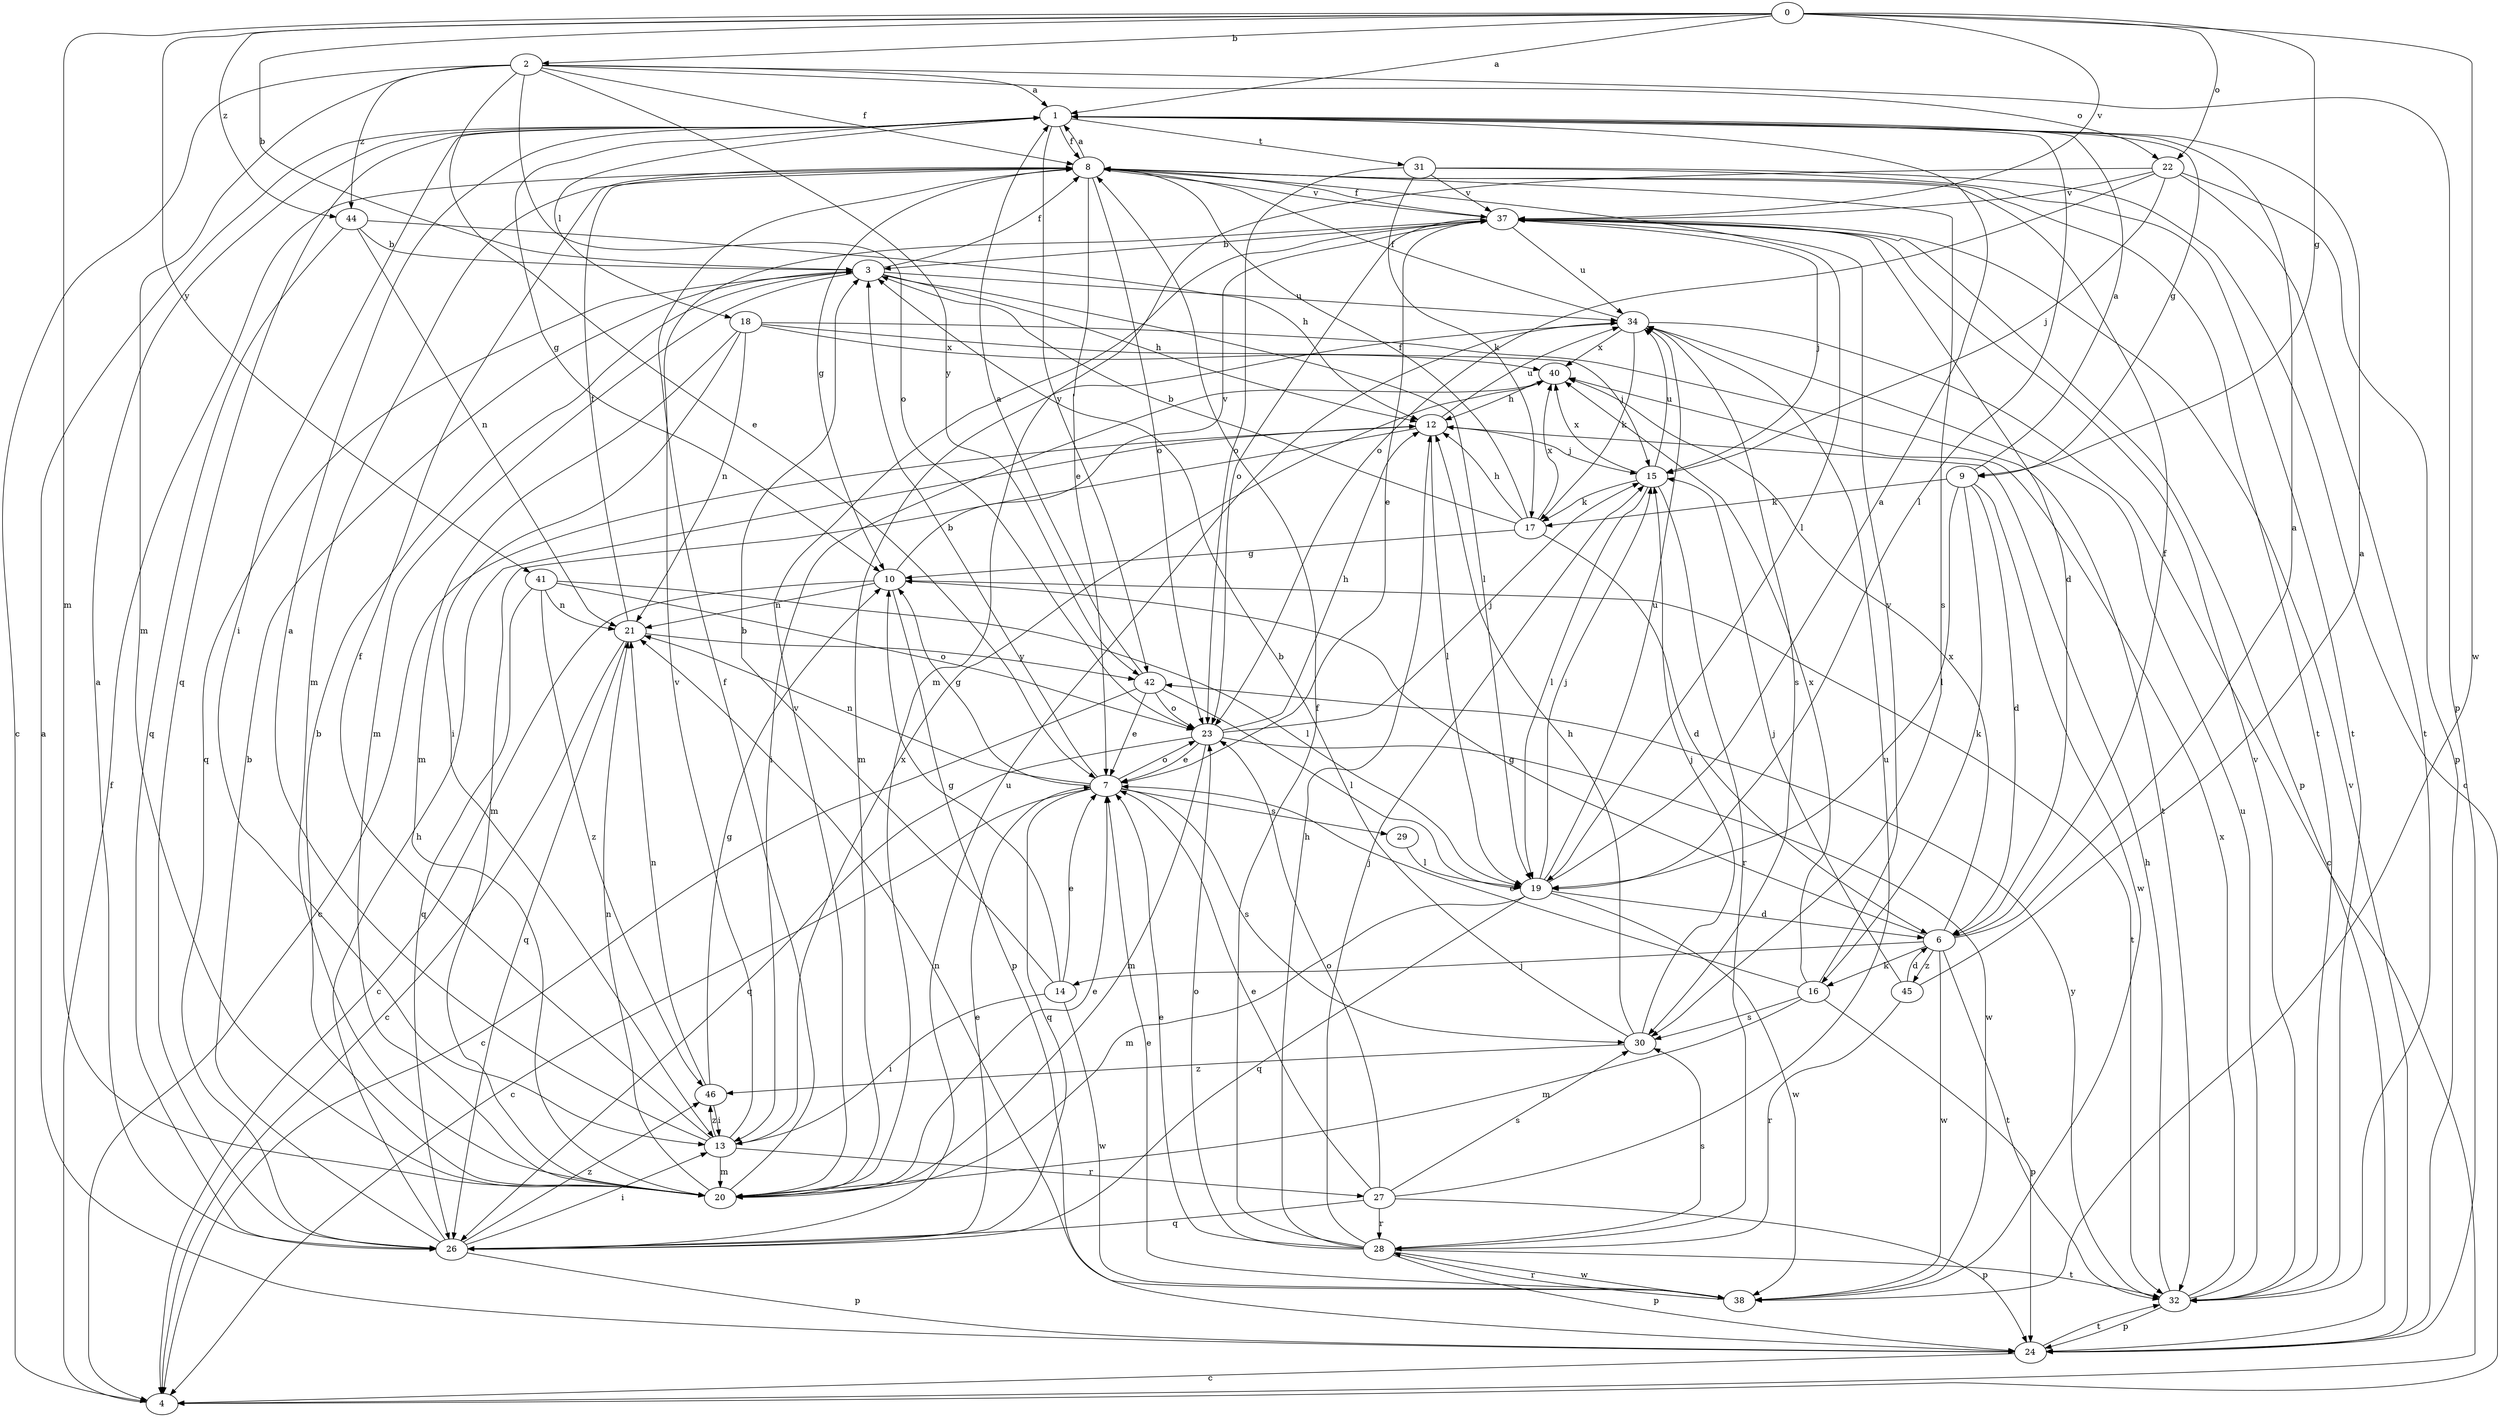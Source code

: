 strict digraph  {
0;
1;
2;
3;
4;
6;
7;
8;
9;
10;
12;
13;
14;
15;
16;
17;
18;
19;
20;
21;
22;
23;
24;
26;
27;
28;
29;
30;
31;
32;
34;
37;
38;
40;
41;
42;
44;
45;
46;
0 -> 1  [label=a];
0 -> 2  [label=b];
0 -> 3  [label=b];
0 -> 9  [label=g];
0 -> 20  [label=m];
0 -> 22  [label=o];
0 -> 37  [label=v];
0 -> 38  [label=w];
0 -> 41  [label=y];
0 -> 44  [label=z];
1 -> 8  [label=f];
1 -> 9  [label=g];
1 -> 10  [label=g];
1 -> 13  [label=i];
1 -> 18  [label=l];
1 -> 19  [label=l];
1 -> 26  [label=q];
1 -> 31  [label=t];
1 -> 42  [label=y];
2 -> 1  [label=a];
2 -> 4  [label=c];
2 -> 7  [label=e];
2 -> 8  [label=f];
2 -> 20  [label=m];
2 -> 22  [label=o];
2 -> 23  [label=o];
2 -> 24  [label=p];
2 -> 42  [label=y];
2 -> 44  [label=z];
3 -> 8  [label=f];
3 -> 12  [label=h];
3 -> 19  [label=l];
3 -> 20  [label=m];
3 -> 26  [label=q];
3 -> 34  [label=u];
4 -> 8  [label=f];
6 -> 1  [label=a];
6 -> 8  [label=f];
6 -> 10  [label=g];
6 -> 14  [label=j];
6 -> 16  [label=k];
6 -> 32  [label=t];
6 -> 38  [label=w];
6 -> 40  [label=x];
6 -> 45  [label=z];
7 -> 3  [label=b];
7 -> 4  [label=c];
7 -> 10  [label=g];
7 -> 21  [label=n];
7 -> 23  [label=o];
7 -> 26  [label=q];
7 -> 29  [label=s];
7 -> 30  [label=s];
8 -> 1  [label=a];
8 -> 7  [label=e];
8 -> 10  [label=g];
8 -> 19  [label=l];
8 -> 20  [label=m];
8 -> 23  [label=o];
8 -> 30  [label=s];
8 -> 32  [label=t];
8 -> 37  [label=v];
9 -> 1  [label=a];
9 -> 6  [label=d];
9 -> 16  [label=k];
9 -> 17  [label=k];
9 -> 19  [label=l];
9 -> 38  [label=w];
10 -> 4  [label=c];
10 -> 21  [label=n];
10 -> 24  [label=p];
10 -> 32  [label=t];
10 -> 37  [label=v];
12 -> 4  [label=c];
12 -> 15  [label=j];
12 -> 19  [label=l];
12 -> 20  [label=m];
12 -> 34  [label=u];
13 -> 1  [label=a];
13 -> 8  [label=f];
13 -> 20  [label=m];
13 -> 27  [label=r];
13 -> 37  [label=v];
13 -> 40  [label=x];
13 -> 46  [label=z];
14 -> 3  [label=b];
14 -> 7  [label=e];
14 -> 10  [label=g];
14 -> 13  [label=i];
14 -> 38  [label=w];
15 -> 17  [label=k];
15 -> 19  [label=l];
15 -> 28  [label=r];
15 -> 34  [label=u];
15 -> 40  [label=x];
16 -> 7  [label=e];
16 -> 20  [label=m];
16 -> 24  [label=p];
16 -> 30  [label=s];
16 -> 37  [label=v];
16 -> 40  [label=x];
17 -> 3  [label=b];
17 -> 6  [label=d];
17 -> 8  [label=f];
17 -> 10  [label=g];
17 -> 12  [label=h];
17 -> 40  [label=x];
18 -> 13  [label=i];
18 -> 15  [label=j];
18 -> 20  [label=m];
18 -> 21  [label=n];
18 -> 32  [label=t];
18 -> 40  [label=x];
19 -> 1  [label=a];
19 -> 6  [label=d];
19 -> 15  [label=j];
19 -> 20  [label=m];
19 -> 26  [label=q];
19 -> 34  [label=u];
19 -> 38  [label=w];
20 -> 3  [label=b];
20 -> 7  [label=e];
20 -> 8  [label=f];
20 -> 21  [label=n];
20 -> 37  [label=v];
21 -> 4  [label=c];
21 -> 8  [label=f];
21 -> 26  [label=q];
21 -> 42  [label=y];
22 -> 15  [label=j];
22 -> 20  [label=m];
22 -> 23  [label=o];
22 -> 24  [label=p];
22 -> 32  [label=t];
22 -> 37  [label=v];
23 -> 7  [label=e];
23 -> 12  [label=h];
23 -> 15  [label=j];
23 -> 20  [label=m];
23 -> 26  [label=q];
23 -> 38  [label=w];
24 -> 1  [label=a];
24 -> 4  [label=c];
24 -> 32  [label=t];
24 -> 37  [label=v];
26 -> 1  [label=a];
26 -> 3  [label=b];
26 -> 7  [label=e];
26 -> 12  [label=h];
26 -> 13  [label=i];
26 -> 24  [label=p];
26 -> 34  [label=u];
26 -> 46  [label=z];
27 -> 7  [label=e];
27 -> 23  [label=o];
27 -> 24  [label=p];
27 -> 26  [label=q];
27 -> 28  [label=r];
27 -> 30  [label=s];
27 -> 34  [label=u];
28 -> 7  [label=e];
28 -> 8  [label=f];
28 -> 12  [label=h];
28 -> 15  [label=j];
28 -> 23  [label=o];
28 -> 24  [label=p];
28 -> 30  [label=s];
28 -> 32  [label=t];
28 -> 38  [label=w];
29 -> 19  [label=l];
30 -> 3  [label=b];
30 -> 12  [label=h];
30 -> 15  [label=j];
30 -> 46  [label=z];
31 -> 4  [label=c];
31 -> 17  [label=k];
31 -> 23  [label=o];
31 -> 32  [label=t];
31 -> 37  [label=v];
32 -> 12  [label=h];
32 -> 24  [label=p];
32 -> 34  [label=u];
32 -> 37  [label=v];
32 -> 40  [label=x];
32 -> 42  [label=y];
34 -> 4  [label=c];
34 -> 8  [label=f];
34 -> 17  [label=k];
34 -> 20  [label=m];
34 -> 30  [label=s];
34 -> 40  [label=x];
37 -> 3  [label=b];
37 -> 6  [label=d];
37 -> 7  [label=e];
37 -> 8  [label=f];
37 -> 15  [label=j];
37 -> 23  [label=o];
37 -> 24  [label=p];
37 -> 34  [label=u];
38 -> 7  [label=e];
38 -> 21  [label=n];
38 -> 28  [label=r];
40 -> 12  [label=h];
40 -> 13  [label=i];
41 -> 19  [label=l];
41 -> 21  [label=n];
41 -> 23  [label=o];
41 -> 26  [label=q];
41 -> 46  [label=z];
42 -> 1  [label=a];
42 -> 4  [label=c];
42 -> 7  [label=e];
42 -> 19  [label=l];
42 -> 23  [label=o];
44 -> 3  [label=b];
44 -> 12  [label=h];
44 -> 21  [label=n];
44 -> 26  [label=q];
45 -> 1  [label=a];
45 -> 6  [label=d];
45 -> 15  [label=j];
45 -> 28  [label=r];
46 -> 10  [label=g];
46 -> 13  [label=i];
46 -> 21  [label=n];
}
